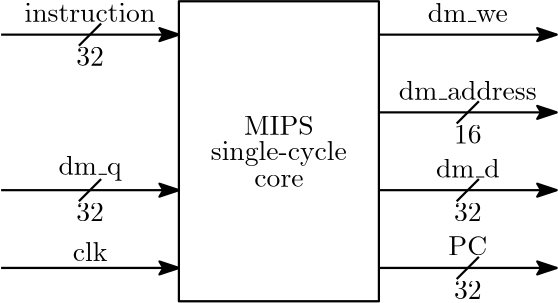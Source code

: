 <?xml version="1.0"?>
<!DOCTYPE ipe SYSTEM "ipe.dtd">
<ipe version="70206" creator="Ipe 7.2.7">
<info created="D:20191005151636" modified="D:20191015004650"/>
<ipestyle name="basic">
<symbol name="arrow/arc(spx)">
<path stroke="sym-stroke" fill="sym-stroke" pen="sym-pen">
0 0 m
-1 0.333 l
-1 -0.333 l
h
</path>
</symbol>
<symbol name="arrow/farc(spx)">
<path stroke="sym-stroke" fill="white" pen="sym-pen">
0 0 m
-1 0.333 l
-1 -0.333 l
h
</path>
</symbol>
<symbol name="arrow/ptarc(spx)">
<path stroke="sym-stroke" fill="sym-stroke" pen="sym-pen">
0 0 m
-1 0.333 l
-0.8 0 l
-1 -0.333 l
h
</path>
</symbol>
<symbol name="arrow/fptarc(spx)">
<path stroke="sym-stroke" fill="white" pen="sym-pen">
0 0 m
-1 0.333 l
-0.8 0 l
-1 -0.333 l
h
</path>
</symbol>
<symbol name="mark/circle(sx)" transformations="translations">
<path fill="sym-stroke">
0.6 0 0 0.6 0 0 e
0.4 0 0 0.4 0 0 e
</path>
</symbol>
<symbol name="mark/disk(sx)" transformations="translations">
<path fill="sym-stroke">
0.6 0 0 0.6 0 0 e
</path>
</symbol>
<symbol name="mark/fdisk(sfx)" transformations="translations">
<group>
<path fill="sym-fill">
0.5 0 0 0.5 0 0 e
</path>
<path fill="sym-stroke" fillrule="eofill">
0.6 0 0 0.6 0 0 e
0.4 0 0 0.4 0 0 e
</path>
</group>
</symbol>
<symbol name="mark/box(sx)" transformations="translations">
<path fill="sym-stroke" fillrule="eofill">
-0.6 -0.6 m
0.6 -0.6 l
0.6 0.6 l
-0.6 0.6 l
h
-0.4 -0.4 m
0.4 -0.4 l
0.4 0.4 l
-0.4 0.4 l
h
</path>
</symbol>
<symbol name="mark/square(sx)" transformations="translations">
<path fill="sym-stroke">
-0.6 -0.6 m
0.6 -0.6 l
0.6 0.6 l
-0.6 0.6 l
h
</path>
</symbol>
<symbol name="mark/fsquare(sfx)" transformations="translations">
<group>
<path fill="sym-fill">
-0.5 -0.5 m
0.5 -0.5 l
0.5 0.5 l
-0.5 0.5 l
h
</path>
<path fill="sym-stroke" fillrule="eofill">
-0.6 -0.6 m
0.6 -0.6 l
0.6 0.6 l
-0.6 0.6 l
h
-0.4 -0.4 m
0.4 -0.4 l
0.4 0.4 l
-0.4 0.4 l
h
</path>
</group>
</symbol>
<symbol name="mark/cross(sx)" transformations="translations">
<group>
<path fill="sym-stroke">
-0.43 -0.57 m
0.57 0.43 l
0.43 0.57 l
-0.57 -0.43 l
h
</path>
<path fill="sym-stroke">
-0.43 0.57 m
0.57 -0.43 l
0.43 -0.57 l
-0.57 0.43 l
h
</path>
</group>
</symbol>
<symbol name="arrow/fnormal(spx)">
<path stroke="sym-stroke" fill="white" pen="sym-pen">
0 0 m
-1 0.333 l
-1 -0.333 l
h
</path>
</symbol>
<symbol name="arrow/pointed(spx)">
<path stroke="sym-stroke" fill="sym-stroke" pen="sym-pen">
0 0 m
-1 0.333 l
-0.8 0 l
-1 -0.333 l
h
</path>
</symbol>
<symbol name="arrow/fpointed(spx)">
<path stroke="sym-stroke" fill="white" pen="sym-pen">
0 0 m
-1 0.333 l
-0.8 0 l
-1 -0.333 l
h
</path>
</symbol>
<symbol name="arrow/linear(spx)">
<path stroke="sym-stroke" pen="sym-pen">
-1 0.333 m
0 0 l
-1 -0.333 l
</path>
</symbol>
<symbol name="arrow/fdouble(spx)">
<path stroke="sym-stroke" fill="white" pen="sym-pen">
0 0 m
-1 0.333 l
-1 -0.333 l
h
-1 0 m
-2 0.333 l
-2 -0.333 l
h
</path>
</symbol>
<symbol name="arrow/double(spx)">
<path stroke="sym-stroke" fill="sym-stroke" pen="sym-pen">
0 0 m
-1 0.333 l
-1 -0.333 l
h
-1 0 m
-2 0.333 l
-2 -0.333 l
h
</path>
</symbol>
<pen name="heavier" value="0.8"/>
<pen name="fat" value="1.2"/>
<pen name="ultrafat" value="2"/>
<symbolsize name="large" value="5"/>
<symbolsize name="small" value="2"/>
<symbolsize name="tiny" value="1.1"/>
<arrowsize name="large" value="10"/>
<arrowsize name="small" value="5"/>
<arrowsize name="tiny" value="3"/>
<color name="red1" value="1 0 0"/>
<color name="red2" value="0.933 0 0"/>
<color name="red3" value="0.804 0 0"/>
<color name="red4" value="0.545 0 0"/>
<color name="green1" value="0 1 0"/>
<color name="green2" value="0 0.933 0"/>
<color name="green3" value="0 0.804 0"/>
<color name="green4" value="0 0.545 0"/>
<color name="green" value="0 1 0"/>
<color name="blue1" value="0 0 1"/>
<color name="blue2" value="0 0 0.933"/>
<color name="blue3" value="0 0 0.804"/>
<color name="blue4" value="0 0 0.545"/>
<color name="yellow" value="1 1 0"/>
<color name="orange" value="1 0.647 0"/>
<color name="gold" value="1 0.843 0"/>
<color name="purple" value="0.627 0.125 0.941"/>
<color name="gray" value="0.745"/>
<color name="brown" value="0.647 0.165 0.165"/>
<color name="navy" value="0 0 0.502"/>
<color name="pink" value="1 0.753 0.796"/>
<color name="seagreen" value="0.18 0.545 0.341"/>
<color name="turquoise" value="0.251 0.878 0.816"/>
<color name="violet" value="0.933 0.51 0.933"/>
<color name="darkblue" value="0 0 0.545"/>
<color name="darkcyan" value="0 0.545 0.545"/>
<color name="darkgray" value="0.663"/>
<color name="darkgreen" value="0 0.392 0"/>
<color name="darkmagenta" value="0.545 0 0.545"/>
<color name="darkorange" value="1 0.549 0"/>
<color name="darkred" value="0.545 0 0"/>
<color name="lightblue" value="0.678 0.847 0.902"/>
<color name="lightcyan" value="0.878 1 1"/>
<color name="lightgray" value="0.827"/>
<color name="lightgreen" value="0.565 0.933 0.565"/>
<color name="lightyellow" value="1 1 0.878"/>
<dashstyle name="dashed1" value="[1] 0"/>
<dashstyle name="dashed2" value="[2] 0"/>
<dashstyle name="dashed3" value="[4] 0"/>
<dashstyle name="dotted1" value="[1 1] 0"/>
<dashstyle name="dotted2" value="[1 2] 0"/>
<dashstyle name="dotted3" value="[1 3] 0"/>
<dashstyle name="dash dotted" value="[4 2 1 2] 0"/>
<dashstyle name="dash dot dotted" value="[4 2 1 2 1 2] 0"/>
<textsize name="large" value="\large"/>
<textsize name="Large" value="\Large"/>
<textsize name="LARGE" value="\LARGE"/>
<textsize name="huge" value="\huge"/>
<textsize name="Huge" value="\Huge"/>
<textsize name="small" value="\small"/>
<textsize name="footnote" value="\footnotesize"/>
<textsize name="tiny" value="\tiny"/>
<textstyle name="center" begin="\begin{center}" end="\end{center}"/>
<textstyle name="itemize" begin="\begin{itemize}" end="\end{itemize}"/>
<textstyle name="item" begin="\begin{itemize}\item{}" end="\end{itemize}"/>
<gridsize name="1 pts" value="1"/>
<gridsize name="2 pts" value="2"/>
<gridsize name="4 pts" value="4"/>
<gridsize name="8 pts (~3 mm)" value="8"/>
<gridsize name="16 pts (~6 mm)" value="16"/>
<gridsize name="32 pts (~12 mm)" value="32"/>
<gridsize name="10 pts (~3.5 mm)" value="10"/>
<gridsize name="20 pts (~7 mm)" value="20"/>
<gridsize name="14 pts (~5 mm)" value="14"/>
<gridsize name="28 pts (~10 mm)" value="28"/>
<gridsize name="56 pts (~20 mm)" value="56"/>
<anglesize name="90 deg" value="90"/>
<anglesize name="60 deg" value="60"/>
<anglesize name="45 deg" value="45"/>
<anglesize name="30 deg" value="30"/>
<anglesize name="22.5 deg" value="22.5"/>
<opacity name="10%" value="0.1"/>
<opacity name="30%" value="0.3"/>
<opacity name="50%" value="0.5"/>
<opacity name="75%" value="0.75"/>
<layout paper="208 116" origin="0 0" frame="208 116"/>
<tiling name="falling" angle="-60" step="4" width="1"/>
<tiling name="rising" angle="30" step="4" width="1"/>
</ipestyle>
<page>
<layer name="alpha"/>
<view layers="alpha" active="alpha"/>
<text layer="alpha" matrix="1 0 0 1 16 6" transformations="translations" pos="20 16" stroke="black" type="label" width="12.453" height="6.918" depth="0" halign="center" valign="center">clk</text>
<text matrix="1 0 0 1 152 64" transformations="translations" pos="20 16" stroke="black" type="label" width="49.664" height="6.918" depth="0" halign="center" valign="center">dm\_address</text>
<text matrix="1 0 0 1 152 92" transformations="translations" pos="20 16" stroke="black" type="label" width="28.77" height="6.918" depth="0" halign="center" valign="center">dm\_we</text>
<path matrix="1 0 0 1 -140 -76" stroke="black" pen="heavier">
208 188 m
208 80 l
280 80 l
280 188 l
h
</path>
<path matrix="1 0 0 1 -216 -68" stroke="black" pen="heavier">
384 136 m
392 144 l
</path>
<text matrix="1 0 0 1 152 48" transformations="translations" pos="20 16" stroke="black" type="label" width="9.963" height="6.42" depth="0" halign="center" valign="center">16</text>
<text matrix="1 0 0 1 152 36" transformations="translations" pos="20 16" stroke="black" type="label" width="22.958" height="6.918" depth="0" halign="center" valign="center">dm\_d</text>
<path matrix="1 0 0 1 -216 -96" stroke="black" pen="heavier">
384 136 m
392 144 l
</path>
<text matrix="1 0 0 1 152 20" transformations="translations" pos="20 16" stroke="black" type="label" width="9.963" height="6.42" depth="0" halign="center" valign="center">32</text>
<text matrix="1 0 0 1 16 36" transformations="translations" pos="20 16" stroke="black" type="label" width="22.682" height="6.926" depth="1.93" halign="center" valign="center">dm\_q</text>
<path matrix="1 0 0 1 -352 -96" stroke="black" pen="heavier">
384 136 m
392 144 l
</path>
<text matrix="1 0 0 1 16 20" transformations="translations" pos="20 16" stroke="black" type="label" width="9.963" height="6.42" depth="0" halign="center" valign="center">32</text>
<path matrix="1 0 0 1 -220 -72" stroke="black" pen="heavier" arrow="pointed/normal">
360 144 m
424 144 l
</path>
<path matrix="1 0 0 1 -220 -100" stroke="black" pen="heavier" arrow="pointed/normal">
360 144 m
424 144 l
</path>
<path matrix="1 0 0 1 -356 -100" stroke="black" pen="heavier" arrow="pointed/normal">
360 144 m
424 144 l
</path>
<path matrix="1 0 0 1 -220 -44" stroke="black" pen="heavier" arrow="pointed/normal">
360 144 m
424 144 l
</path>
<text matrix="1 0 0 1 16 92" transformations="translations" pos="20 16" stroke="black" type="label" width="47.129" height="6.654" depth="0" halign="center" valign="center">instruction</text>
<path matrix="1 0 0 1 -352 -40" stroke="black" pen="heavier">
384 136 m
392 144 l
</path>
<text matrix="1 0 0 1 16 76" transformations="translations" pos="20 16" stroke="black" type="label" width="9.963" height="6.42" depth="0" halign="center" valign="center">32</text>
<path matrix="1 0 0 1 -356 -44" stroke="black" pen="heavier" arrow="pointed/normal">
360 144 m
424 144 l
</path>
<path matrix="1 0 0 1 -356 -128" stroke="black" pen="heavier" arrow="pointed/normal">
360 144 m
424 144 l
</path>
<group matrix="1 0 0 1 0 -10.5913">
<text matrix="1 0 0 1 -104 -50.0385" transformations="translations" pos="208 128" stroke="black" type="label" width="25.045" height="6.808" depth="0" halign="center" valign="center">MIPS</text>
<text matrix="1 0 0 1 -104 -60.0385" transformations="translations" pos="208 128" stroke="black" type="label" width="49.038" height="6.926" depth="1.93" halign="center" valign="center">single-cycle</text>
<text matrix="1 0 0 1 -104 -70.0385" transformations="translations" pos="208 128" stroke="black" type="label" width="17.739" height="4.289" depth="0" halign="center" valign="center">core</text>
</group>
<text matrix="1 0 0 1 152 8" transformations="translations" pos="20 16" stroke="black" type="label" width="13.975" height="6.808" depth="0" halign="center" valign="center">PC</text>
<path matrix="1 0 0 1 -216 -124" stroke="black" pen="heavier">
384 136 m
392 144 l
</path>
<text matrix="1 0 0 1 152 -8" transformations="translations" pos="20 16" stroke="black" type="label" width="9.963" height="6.42" depth="0" halign="center" valign="center">32</text>
<path matrix="1 0 0 1 -220 -128" stroke="black" pen="heavier" arrow="pointed/normal">
360 144 m
424 144 l
</path>
</page>
</ipe>
